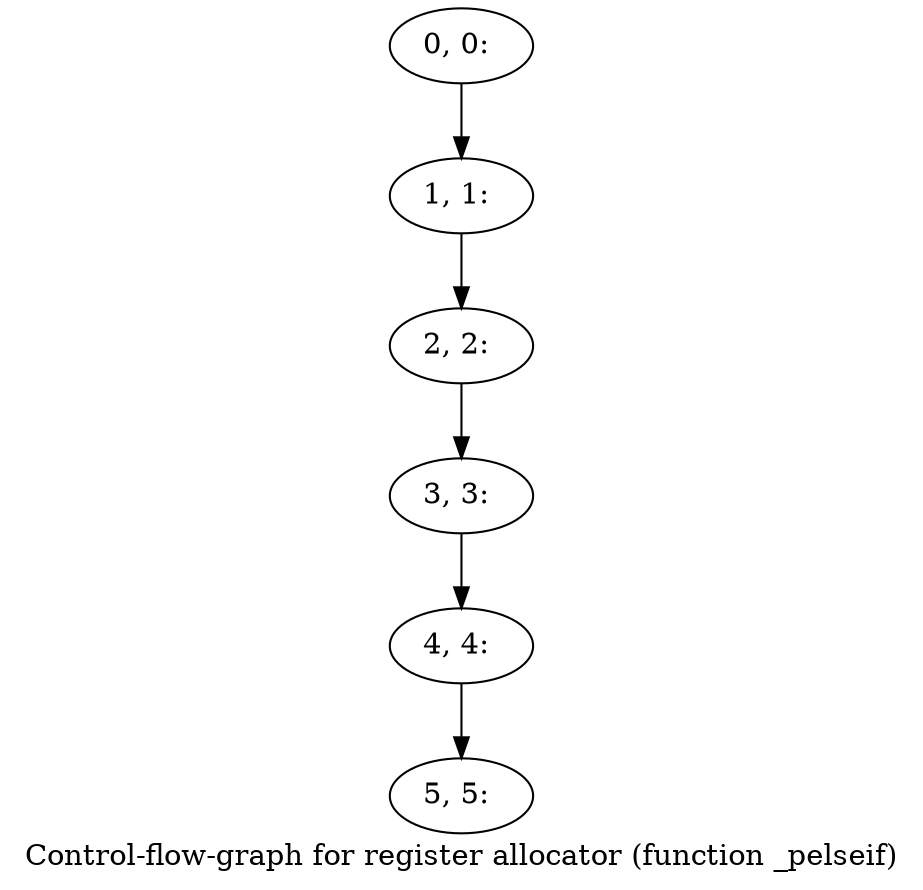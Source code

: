 digraph G {
graph [label="Control-flow-graph for register allocator (function _pelseif)"]
0[label="0, 0: "];
1[label="1, 1: "];
2[label="2, 2: "];
3[label="3, 3: "];
4[label="4, 4: "];
5[label="5, 5: "];
0->1 ;
1->2 ;
2->3 ;
3->4 ;
4->5 ;
}
